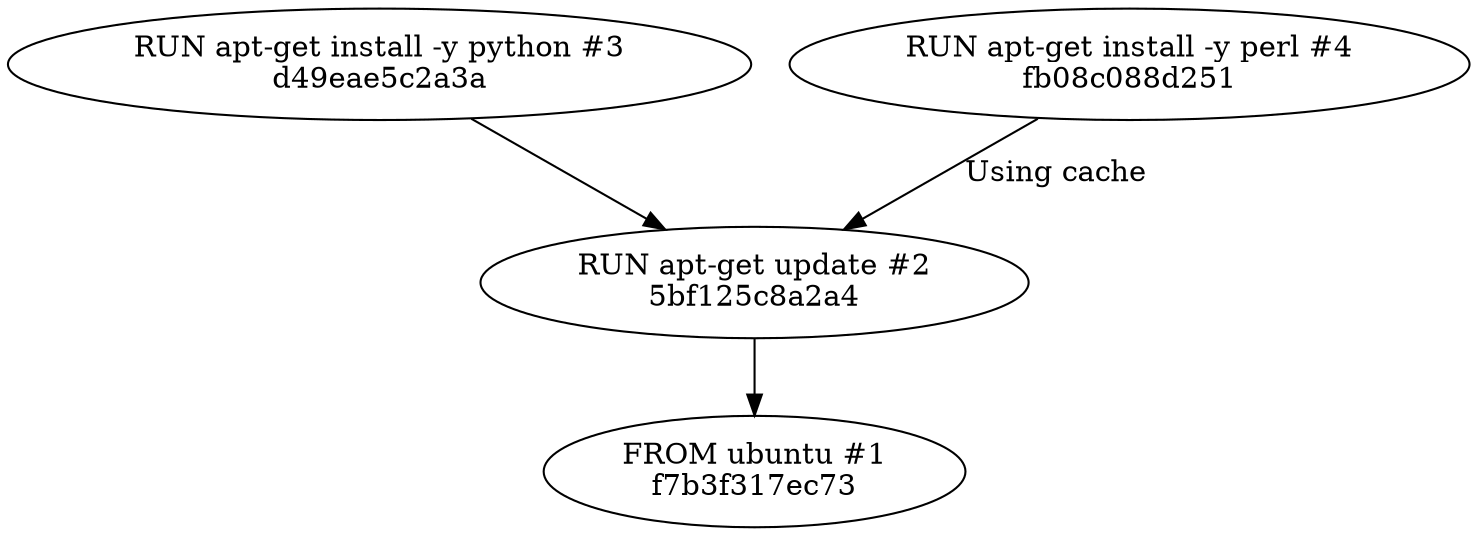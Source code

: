 digraph dockerreuse{

   s1 [label="FROM ubuntu #1\nf7b3f317ec73"];
   s2 [label="RUN apt-get update #2\n5bf125c8a2a4"];
   s3 [label="RUN apt-get install -y python #3\nd49eae5c2a3a"];
   s4 [label="RUN apt-get install -y perl #4\nfb08c088d251"];

   s4 -> s2 [label="Using cache"];
   s3 -> s2;
   s2 -> s1;

}

// Step 1/3 : FROM ubuntu
//  ---> f7b3f317ec73
// Step 2/3 : RUN apt-get update
//  ---> Using cache
//  ---> 5bf125c8a2a4
// Step 3/3 : RUN apt-get install -y python
//  ---> Using cache
//  ---> d49eae5c2a3a
